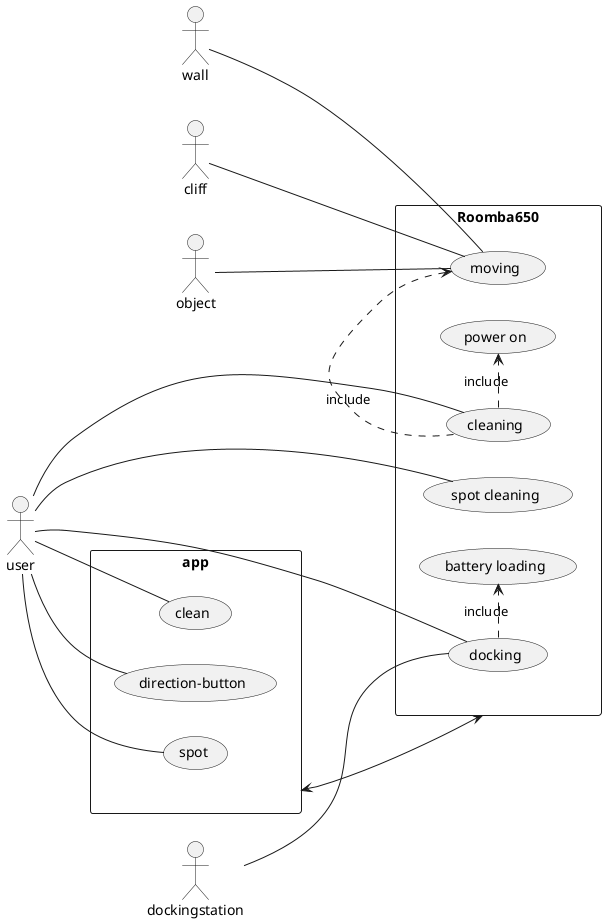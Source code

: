 @startuml
left to right direction

skinparam packageStyle rectangle

actor wall
actor cliff
actor object
actor user
actor dockingstation

rectangle Roomba650 {
  object -- (moving)
  cliff -- (moving)
  wall -- (moving)
  ' user -- (power on)
  user -- (spot cleaning)
  user -- (cleaning)
  user -- (docking)

  dockingstation -- (docking)

  (cleaning) .> (power on) : include

  (cleaning) .> (moving) : include
  (docking) .> (battery loading) : include

 ' (cleaning) .> (spot cleaning) : include

  ' (docking) .> (battery loading) : extends
}

rectangle app {
  user -- (clean)
  user -- (direction-button)
  user -- (spot)
}

app <--> Roomba650
@enduml
